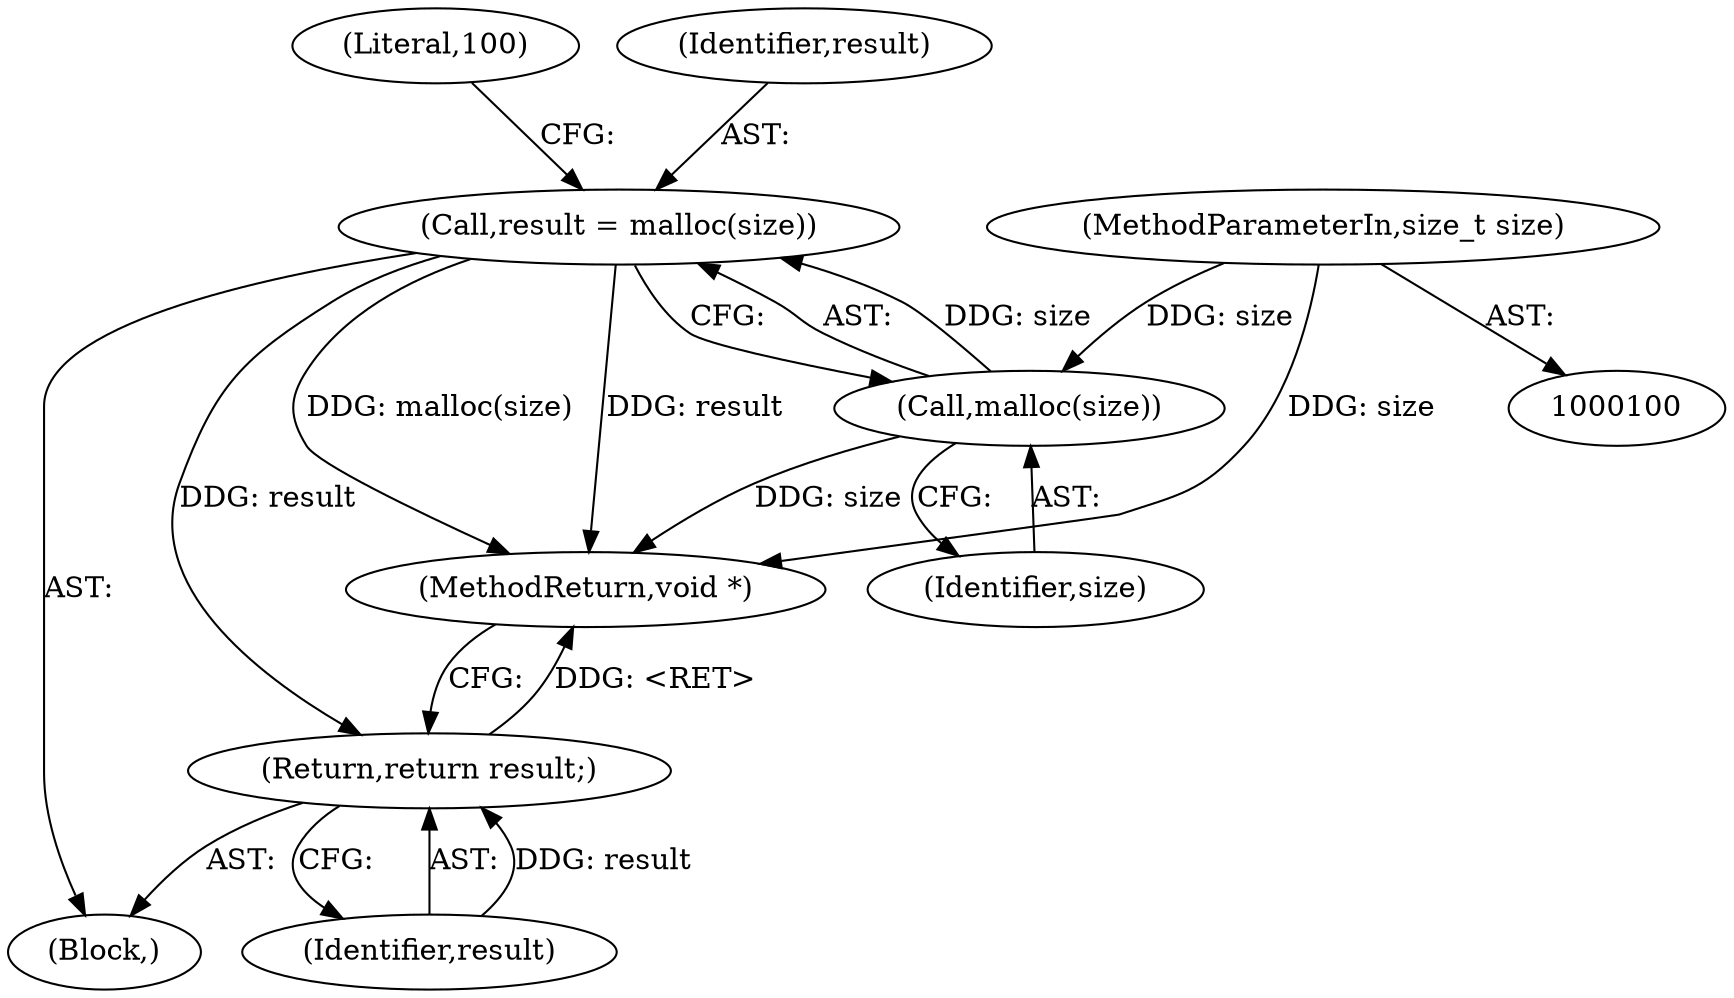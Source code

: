 digraph "0_jasper_988f8365f7d8ad8073b6786e433d34c553ecf568@API" {
"1000109" [label="(Call,result = malloc(size))"];
"1000111" [label="(Call,malloc(size))"];
"1000101" [label="(MethodParameterIn,size_t size)"];
"1000120" [label="(Return,return result;)"];
"1000114" [label="(Literal,100)"];
"1000109" [label="(Call,result = malloc(size))"];
"1000120" [label="(Return,return result;)"];
"1000102" [label="(Block,)"];
"1000121" [label="(Identifier,result)"];
"1000112" [label="(Identifier,size)"];
"1000122" [label="(MethodReturn,void *)"];
"1000110" [label="(Identifier,result)"];
"1000101" [label="(MethodParameterIn,size_t size)"];
"1000111" [label="(Call,malloc(size))"];
"1000109" -> "1000102"  [label="AST: "];
"1000109" -> "1000111"  [label="CFG: "];
"1000110" -> "1000109"  [label="AST: "];
"1000111" -> "1000109"  [label="AST: "];
"1000114" -> "1000109"  [label="CFG: "];
"1000109" -> "1000122"  [label="DDG: malloc(size)"];
"1000109" -> "1000122"  [label="DDG: result"];
"1000111" -> "1000109"  [label="DDG: size"];
"1000109" -> "1000120"  [label="DDG: result"];
"1000111" -> "1000112"  [label="CFG: "];
"1000112" -> "1000111"  [label="AST: "];
"1000111" -> "1000122"  [label="DDG: size"];
"1000101" -> "1000111"  [label="DDG: size"];
"1000101" -> "1000100"  [label="AST: "];
"1000101" -> "1000122"  [label="DDG: size"];
"1000120" -> "1000102"  [label="AST: "];
"1000120" -> "1000121"  [label="CFG: "];
"1000121" -> "1000120"  [label="AST: "];
"1000122" -> "1000120"  [label="CFG: "];
"1000120" -> "1000122"  [label="DDG: <RET>"];
"1000121" -> "1000120"  [label="DDG: result"];
}
